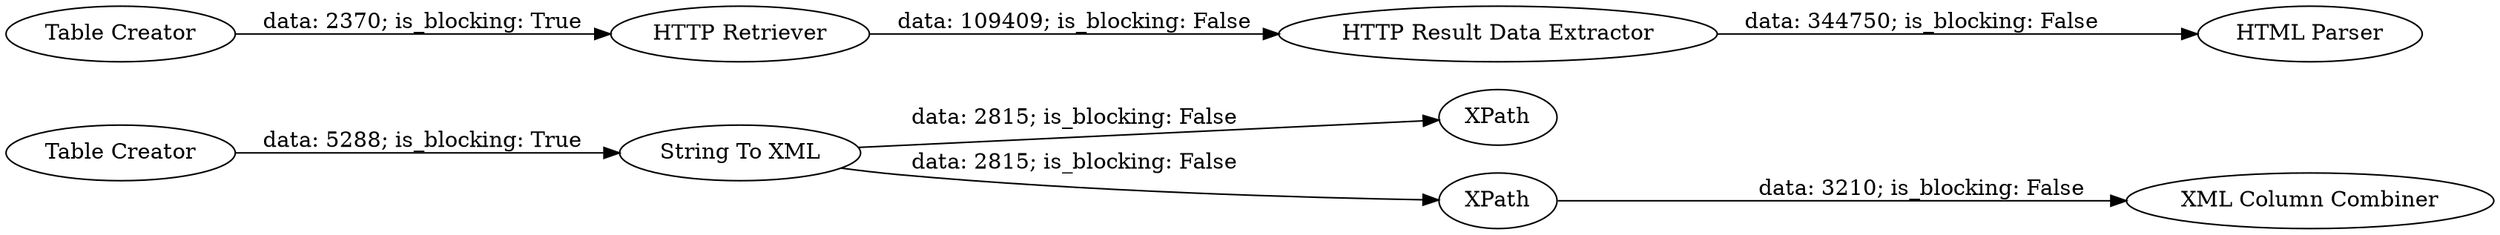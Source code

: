 digraph {
	"4957368462009890155_1" [label="Table Creator"]
	"4957368462009890155_20" [label="String To XML"]
	"4957368462009890155_21" [label=XPath]
	"4957368462009890155_19" [label="HTML Parser"]
	"4957368462009890155_22" [label="XML Column Combiner"]
	"4957368462009890155_17" [label="HTTP Retriever"]
	"4957368462009890155_16" [label="Table Creator"]
	"4957368462009890155_3" [label=XPath]
	"4957368462009890155_18" [label="HTTP Result Data Extractor"]
	"4957368462009890155_3" -> "4957368462009890155_22" [label="data: 3210; is_blocking: False"]
	"4957368462009890155_17" -> "4957368462009890155_18" [label="data: 109409; is_blocking: False"]
	"4957368462009890155_1" -> "4957368462009890155_20" [label="data: 5288; is_blocking: True"]
	"4957368462009890155_20" -> "4957368462009890155_3" [label="data: 2815; is_blocking: False"]
	"4957368462009890155_16" -> "4957368462009890155_17" [label="data: 2370; is_blocking: True"]
	"4957368462009890155_20" -> "4957368462009890155_21" [label="data: 2815; is_blocking: False"]
	"4957368462009890155_18" -> "4957368462009890155_19" [label="data: 344750; is_blocking: False"]
	rankdir=LR
}
